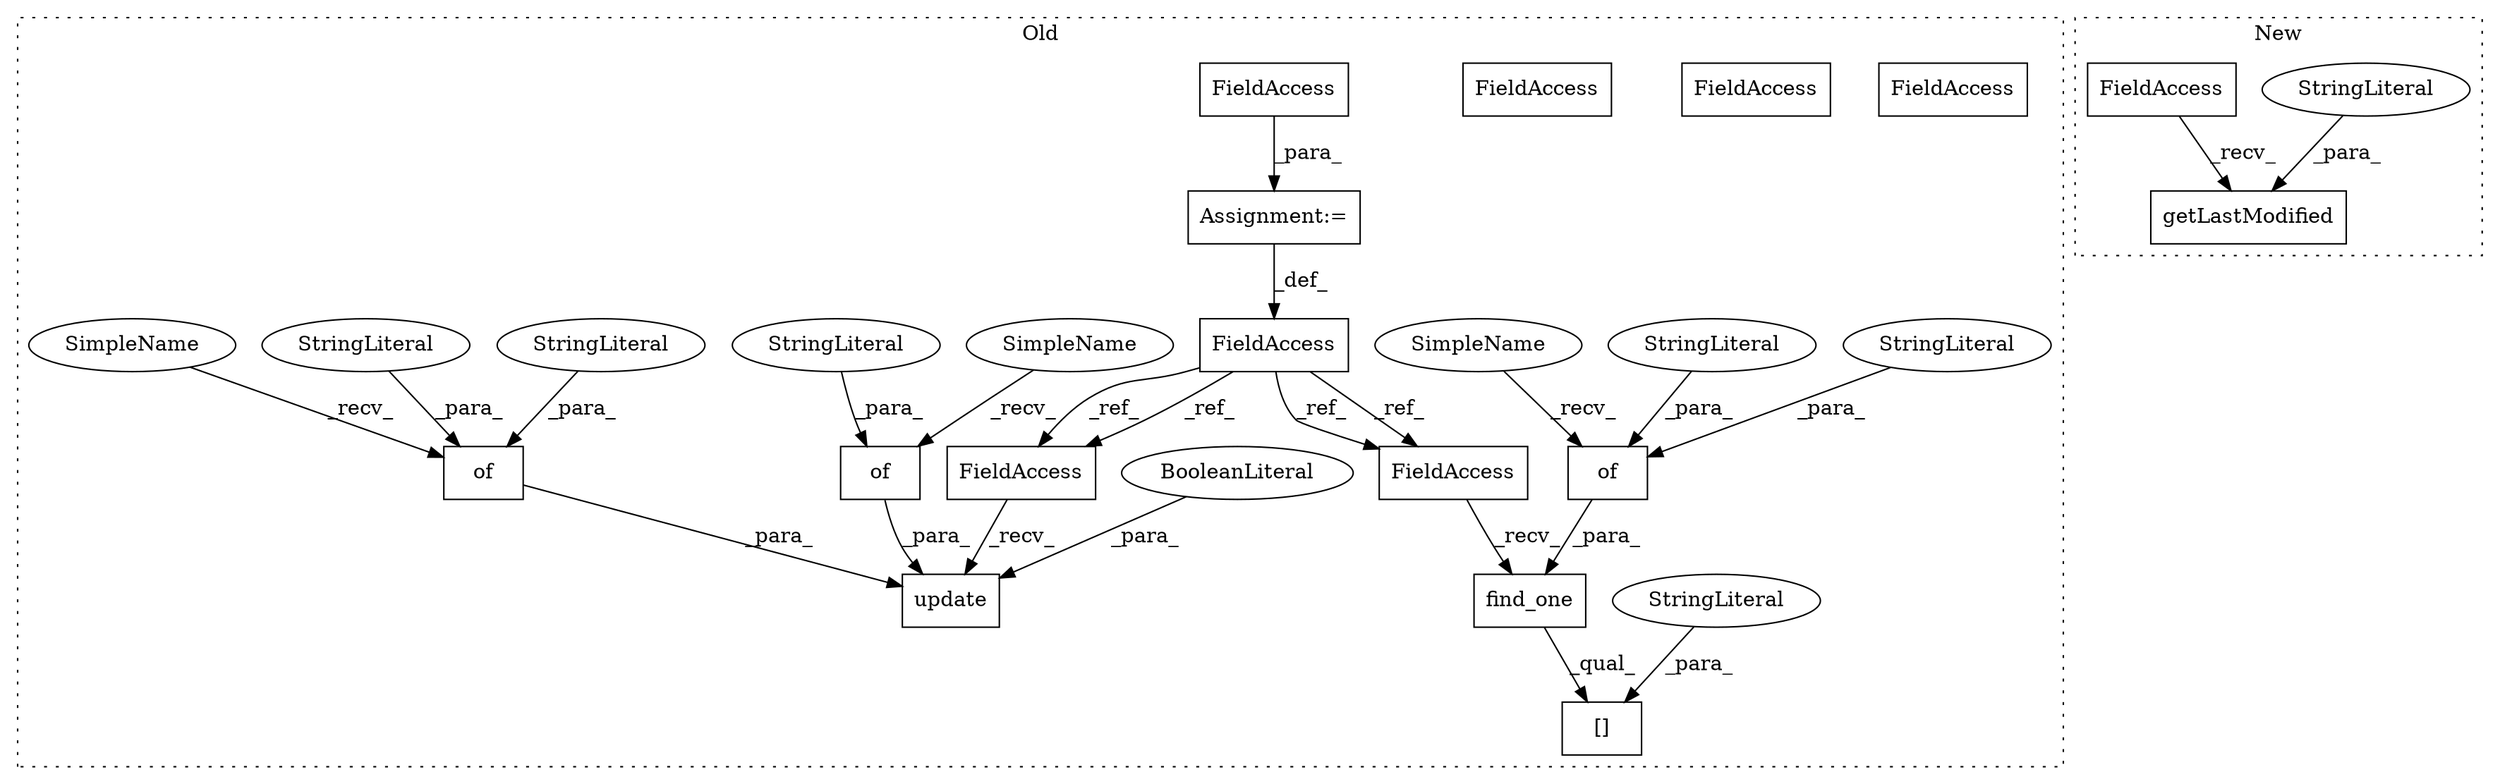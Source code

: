 digraph G {
subgraph cluster0 {
1 [label="of" a="32" s="2479,2492" l="3,1" shape="box"];
3 [label="[]" a="2" s="2557,2574" l="2,1" shape="box"];
4 [label="find_one" a="32" s="2466,2493" l="9,1" shape="box"];
5 [label="of" a="32" s="3433,3464" l="3,1" shape="box"];
6 [label="update" a="32" s="3389,3471" l="7,1" shape="box"];
7 [label="BooleanLiteral" a="9" s="3467" l="4" shape="ellipse"];
8 [label="of" a="32" s="3400,3413" l="3,1" shape="box"];
9 [label="StringLiteral" a="45" s="2487" l="5" shape="ellipse"];
10 [label="StringLiteral" a="45" s="2482" l="4" shape="ellipse"];
11 [label="StringLiteral" a="45" s="3403" l="4" shape="ellipse"];
12 [label="StringLiteral" a="45" s="2559" l="15" shape="ellipse"];
13 [label="StringLiteral" a="45" s="3436" l="15" shape="ellipse"];
15 [label="StringLiteral" a="45" s="3408" l="5" shape="ellipse"];
17 [label="FieldAccess" a="22" s="3384" l="4" shape="box"];
18 [label="FieldAccess" a="22" s="2123" l="4" shape="box"];
19 [label="FieldAccess" a="22" s="2461" l="4" shape="box"];
20 [label="Assignment:=" a="7" s="2127" l="1" shape="box"];
21 [label="FieldAccess" a="22" s="2128" l="2" shape="box"];
22 [label="FieldAccess" a="22" s="2128" l="2" shape="box"];
23 [label="SimpleName" a="42" s="3429" l="3" shape="ellipse"];
24 [label="SimpleName" a="42" s="3396" l="3" shape="ellipse"];
25 [label="SimpleName" a="42" s="2475" l="3" shape="ellipse"];
26 [label="FieldAccess" a="22" s="3384" l="4" shape="box"];
27 [label="FieldAccess" a="22" s="2461" l="4" shape="box"];
label = "Old";
style="dotted";
}
subgraph cluster1 {
2 [label="getLastModified" a="32" s="2390,2411" l="16,1" shape="box"];
14 [label="StringLiteral" a="45" s="2406" l="5" shape="ellipse"];
16 [label="FieldAccess" a="22" s="2382" l="7" shape="box"];
label = "New";
style="dotted";
}
1 -> 4 [label="_para_"];
4 -> 3 [label="_qual_"];
5 -> 6 [label="_para_"];
7 -> 6 [label="_para_"];
8 -> 6 [label="_para_"];
9 -> 1 [label="_para_"];
10 -> 1 [label="_para_"];
11 -> 8 [label="_para_"];
12 -> 3 [label="_para_"];
13 -> 5 [label="_para_"];
14 -> 2 [label="_para_"];
15 -> 8 [label="_para_"];
16 -> 2 [label="_recv_"];
18 -> 27 [label="_ref_"];
18 -> 27 [label="_ref_"];
18 -> 26 [label="_ref_"];
18 -> 26 [label="_ref_"];
20 -> 18 [label="_def_"];
22 -> 20 [label="_para_"];
23 -> 5 [label="_recv_"];
24 -> 8 [label="_recv_"];
25 -> 1 [label="_recv_"];
26 -> 6 [label="_recv_"];
27 -> 4 [label="_recv_"];
}